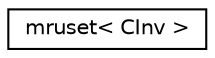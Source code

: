digraph "Graphical Class Hierarchy"
{
  edge [fontname="Helvetica",fontsize="10",labelfontname="Helvetica",labelfontsize="10"];
  node [fontname="Helvetica",fontsize="10",shape=record];
  rankdir="LR";
  Node0 [label="mruset\< CInv \>",height=0.2,width=0.4,color="black", fillcolor="white", style="filled",URL="$d6/d19/classmruset.html"];
}
